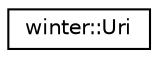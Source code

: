 digraph "类继承关系图"
{
 // LATEX_PDF_SIZE
  edge [fontname="Helvetica",fontsize="10",labelfontname="Helvetica",labelfontsize="10"];
  node [fontname="Helvetica",fontsize="10",shape=record];
  rankdir="LR";
  Node0 [label="winter::Uri",height=0.2,width=0.4,color="black", fillcolor="white", style="filled",URL="$classwinter_1_1Uri.html",tooltip="URI类"];
}
